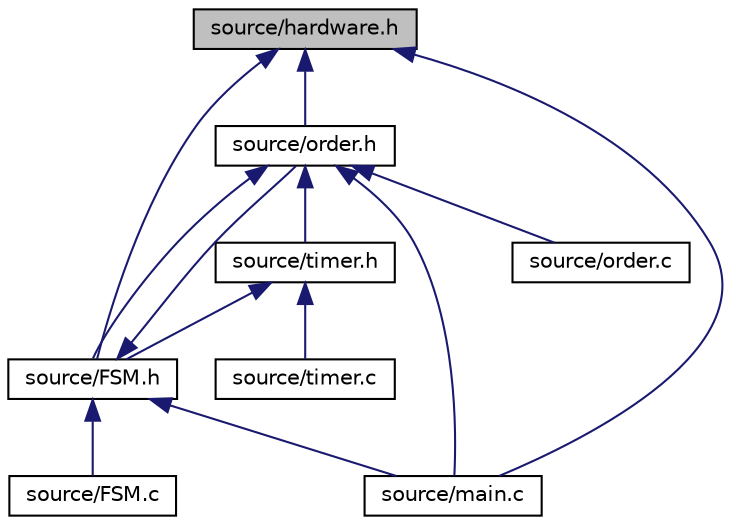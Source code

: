 digraph "source/hardware.h"
{
  edge [fontname="Helvetica",fontsize="10",labelfontname="Helvetica",labelfontsize="10"];
  node [fontname="Helvetica",fontsize="10",shape=record];
  Node1 [label="source/hardware.h",height=0.2,width=0.4,color="black", fillcolor="grey75", style="filled", fontcolor="black"];
  Node1 -> Node2 [dir="back",color="midnightblue",fontsize="10",style="solid"];
  Node2 [label="source/order.h",height=0.2,width=0.4,color="black", fillcolor="white", style="filled",URL="$order_8h.html",tooltip="Deals with the orders. "];
  Node2 -> Node3 [dir="back",color="midnightblue",fontsize="10",style="solid"];
  Node3 [label="source/FSM.h",height=0.2,width=0.4,color="black", fillcolor="white", style="filled",URL="$FSM_8h.html",tooltip="Finite state machine. Chooses the next state for the elevator. "];
  Node3 -> Node4 [dir="back",color="midnightblue",fontsize="10",style="solid"];
  Node4 [label="source/FSM.c",height=0.2,width=0.4,color="black", fillcolor="white", style="filled",URL="$FSM_8c_source.html"];
  Node3 -> Node2 [dir="back",color="midnightblue",fontsize="10",style="solid"];
  Node3 -> Node5 [dir="back",color="midnightblue",fontsize="10",style="solid"];
  Node5 [label="source/main.c",height=0.2,width=0.4,color="black", fillcolor="white", style="filled",URL="$main_8c.html",tooltip="Main program to run the elevator. "];
  Node2 -> Node6 [dir="back",color="midnightblue",fontsize="10",style="solid"];
  Node6 [label="source/timer.h",height=0.2,width=0.4,color="black", fillcolor="white", style="filled",URL="$timer_8h.html",tooltip="Timer for the lights, obstruction and stop. "];
  Node6 -> Node3 [dir="back",color="midnightblue",fontsize="10",style="solid"];
  Node6 -> Node7 [dir="back",color="midnightblue",fontsize="10",style="solid"];
  Node7 [label="source/timer.c",height=0.2,width=0.4,color="black", fillcolor="white", style="filled",URL="$timer_8c_source.html"];
  Node2 -> Node5 [dir="back",color="midnightblue",fontsize="10",style="solid"];
  Node2 -> Node8 [dir="back",color="midnightblue",fontsize="10",style="solid"];
  Node8 [label="source/order.c",height=0.2,width=0.4,color="black", fillcolor="white", style="filled",URL="$order_8c_source.html"];
  Node1 -> Node3 [dir="back",color="midnightblue",fontsize="10",style="solid"];
  Node1 -> Node5 [dir="back",color="midnightblue",fontsize="10",style="solid"];
}
